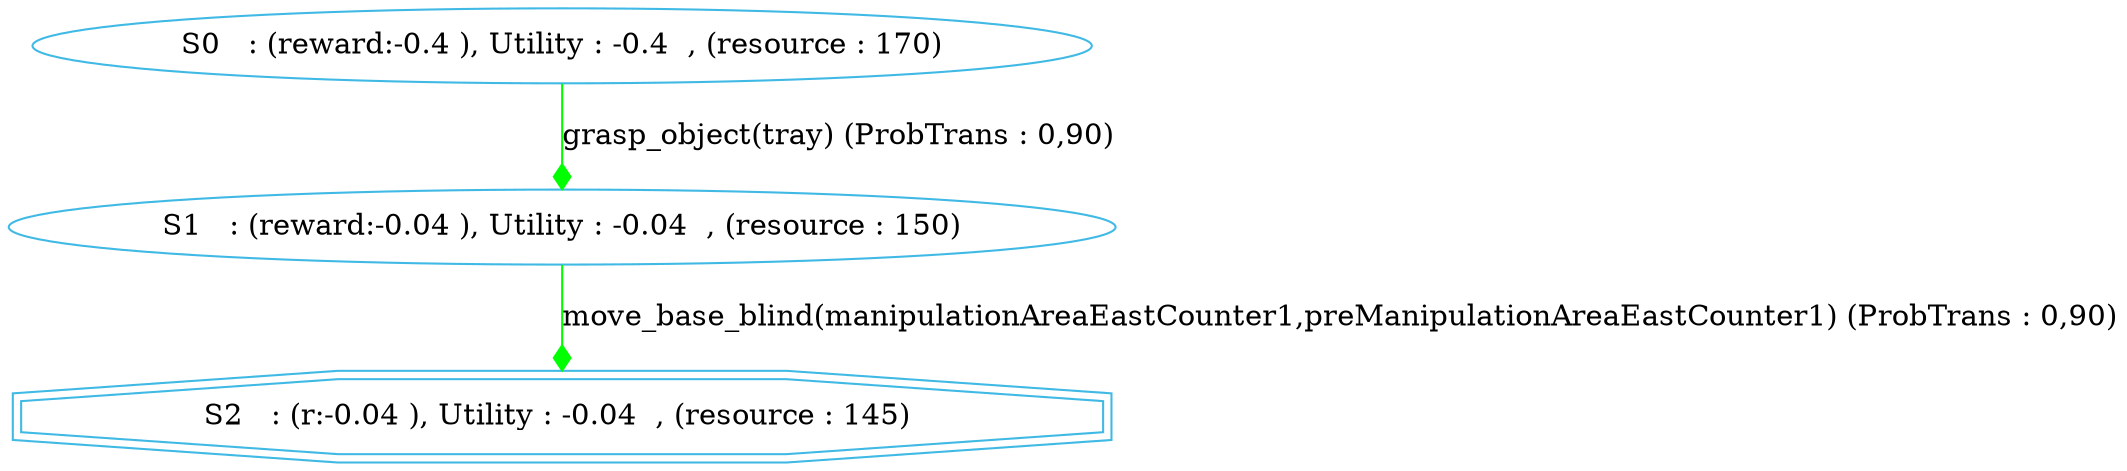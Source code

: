 digraph {
  node [color="#40b9e5" ]
 size="60,17";
"2" [label=" S2   : (r:-0.04 ), Utility : -0.04  , (resource : 145)  " shape=doubleoctagon];
"0" [label=" S0   : (reward:-0.4 ), Utility : -0.4  , (resource : 170) "]"1" [label=" S1   : (reward:-0.04 ), Utility : -0.04  , (resource : 150) "]"0" -> "1" [ label="grasp_object(tray) (ProbTrans : 0,90)"
, arrowhead = diamond , color=green];"1" -> "2" [ label="move_base_blind(manipulationAreaEastCounter1,preManipulationAreaEastCounter1) (ProbTrans : 0,90)"
, arrowhead = diamond , color=green];}
